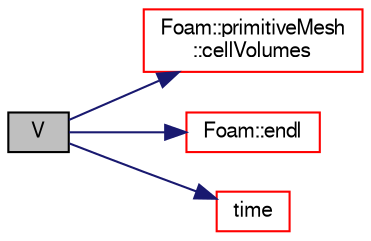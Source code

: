 digraph "V"
{
  bgcolor="transparent";
  edge [fontname="FreeSans",fontsize="10",labelfontname="FreeSans",labelfontsize="10"];
  node [fontname="FreeSans",fontsize="10",shape=record];
  rankdir="LR";
  Node11506 [label="V",height=0.2,width=0.4,color="black", fillcolor="grey75", style="filled", fontcolor="black"];
  Node11506 -> Node11507 [color="midnightblue",fontsize="10",style="solid",fontname="FreeSans"];
  Node11507 [label="Foam::primitiveMesh\l::cellVolumes",height=0.2,width=0.4,color="red",URL="$a27530.html#a443abc3c18bf138e5d927912791cecf7"];
  Node11506 -> Node11509 [color="midnightblue",fontsize="10",style="solid",fontname="FreeSans"];
  Node11509 [label="Foam::endl",height=0.2,width=0.4,color="red",URL="$a21124.html#a2db8fe02a0d3909e9351bb4275b23ce4",tooltip="Add newline and flush stream. "];
  Node11506 -> Node11568 [color="midnightblue",fontsize="10",style="solid",fontname="FreeSans"];
  Node11568 [label="time",height=0.2,width=0.4,color="red",URL="$a22766.html#a0d94096809fe3376b29a2a29ca11bb18",tooltip="Return the top-level database. "];
}
